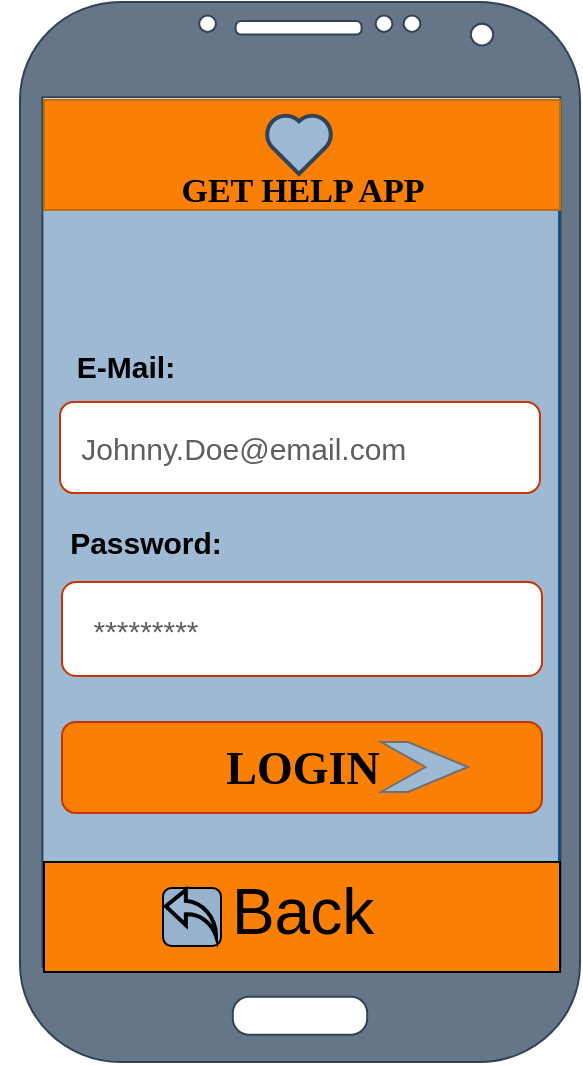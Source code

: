 <mxfile version="13.9.9" type="device"><diagram id="Rx59tYG7E4nGqYMNDY1r" name="Page-1"><mxGraphModel dx="1024" dy="592" grid="1" gridSize="10" guides="1" tooltips="1" connect="1" arrows="1" fold="1" page="1" pageScale="1" pageWidth="827" pageHeight="1169" math="0" shadow="0"><root><mxCell id="0"/><mxCell id="1" parent="0"/><mxCell id="_qZCISYOdAHJVIBeRrpl-12" value="" style="rounded=0;whiteSpace=wrap;html=1;strokeColor=#005AA8;fontSize=22;fillColor=#9DB9D4;" vertex="1" parent="1"><mxGeometry x="329.49" y="124" width="260" height="380" as="geometry"/></mxCell><mxCell id="ye8e_s_-hA4iLHegFZsn-71" value="" style="verticalLabelPosition=bottom;verticalAlign=top;html=1;shadow=0;dashed=0;strokeWidth=1;shape=mxgraph.android.phone2;strokeColor=#314354;fillColor=#647687;fontColor=#ffffff;" parent="1" vertex="1"><mxGeometry x="320" y="20" width="280" height="530" as="geometry"/></mxCell><mxCell id="ye8e_s_-hA4iLHegFZsn-126" value="" style="rounded=0;whiteSpace=wrap;html=1;strokeColor=#BD7000;fontColor=#ffffff;fillColor=#FA7F05;" parent="1" vertex="1"><mxGeometry x="332" y="69" width="258" height="55" as="geometry"/></mxCell><mxCell id="ye8e_s_-hA4iLHegFZsn-130" value="&lt;font face=&quot;Ariel&quot; size=&quot;1&quot;&gt;&lt;b style=&quot;font-size: 17px&quot;&gt;GET HELP APP&lt;/b&gt;&lt;/font&gt;" style="text;html=1;strokeColor=none;fillColor=none;align=center;verticalAlign=middle;whiteSpace=wrap;rounded=0;" parent="1" vertex="1"><mxGeometry x="383.5" y="106" width="155" height="18" as="geometry"/></mxCell><mxCell id="_qZCISYOdAHJVIBeRrpl-1" value="" style="html=1;verticalLabelPosition=bottom;align=center;labelBackgroundColor=#ffffff;verticalAlign=top;strokeWidth=2;shadow=0;dashed=0;shape=mxgraph.ios7.icons.heart;aspect=fixed;strokeColor=#314354;fontColor=#ffffff;fillColor=#9DB9D4;" vertex="1" parent="1"><mxGeometry x="442.68" y="76" width="33.62" height="30" as="geometry"/></mxCell><mxCell id="_qZCISYOdAHJVIBeRrpl-2" value="" style="rounded=0;whiteSpace=wrap;html=1;fillColor=#FA7F05;" vertex="1" parent="1"><mxGeometry x="332" y="450" width="258" height="55" as="geometry"/></mxCell><mxCell id="_qZCISYOdAHJVIBeRrpl-6" value="" style="rounded=1;whiteSpace=wrap;html=1;strokeColor=#C73500;fontColor=#ffffff;fillColor=#FFFFFF;" vertex="1" parent="1"><mxGeometry x="340" y="220" width="240" height="45.5" as="geometry"/></mxCell><mxCell id="_qZCISYOdAHJVIBeRrpl-8" value="E-Mail:" style="text;html=1;strokeColor=none;fillColor=none;align=center;verticalAlign=middle;whiteSpace=wrap;rounded=0;fontSize=15;fontStyle=1;aspect=fixed;" vertex="1" parent="1"><mxGeometry x="310" y="170" width="126" height="63" as="geometry"/></mxCell><mxCell id="_qZCISYOdAHJVIBeRrpl-10" value="Password:" style="text;html=1;strokeColor=none;fillColor=none;align=center;verticalAlign=middle;whiteSpace=wrap;rounded=0;fontSize=15;fontStyle=1;aspect=fixed;" vertex="1" parent="1"><mxGeometry x="320" y="258.5" width="126" height="63" as="geometry"/></mxCell><mxCell id="d49oiEoRpNb8Ziir8Qsg-13" value="" style="rounded=1;whiteSpace=wrap;html=1;strokeWidth=1;aspect=fixed;fillColor=#97B2CC;" parent="1" vertex="1"><mxGeometry x="391.5" y="463" width="29" height="29" as="geometry"/></mxCell><mxCell id="d49oiEoRpNb8Ziir8Qsg-21" value="&lt;font style=&quot;font-size: 32px&quot;&gt;Back&lt;/font&gt;" style="text;html=1;align=center;verticalAlign=middle;resizable=0;points=[];autosize=1;" parent="1" vertex="1"><mxGeometry x="415.5" y="459.5" width="90" height="30" as="geometry"/></mxCell><mxCell id="_qZCISYOdAHJVIBeRrpl-16" value="" style="rounded=1;whiteSpace=wrap;html=1;strokeColor=#C73500;fontColor=#ffffff;fillColor=#FFFFFF;" vertex="1" parent="1"><mxGeometry x="341" y="310" width="240" height="47" as="geometry"/></mxCell><mxCell id="_qZCISYOdAHJVIBeRrpl-19" value="&lt;font color=&quot;#5e5e5e&quot;&gt;Johnny.Doe@email.com&amp;nbsp;&lt;/font&gt;" style="text;html=1;strokeColor=none;fillColor=none;align=center;verticalAlign=middle;whiteSpace=wrap;rounded=0;fontSize=15;" vertex="1" parent="1"><mxGeometry x="414" y="232.75" width="40" height="20" as="geometry"/></mxCell><mxCell id="_qZCISYOdAHJVIBeRrpl-20" value="&lt;font color=&quot;#5e5e5e&quot;&gt;*********&lt;/font&gt;" style="text;html=1;strokeColor=none;fillColor=none;align=center;verticalAlign=middle;whiteSpace=wrap;rounded=0;fontSize=15;" vertex="1" parent="1"><mxGeometry x="363" y="323.5" width="40" height="20" as="geometry"/></mxCell><mxCell id="_qZCISYOdAHJVIBeRrpl-21" value="" style="rounded=1;whiteSpace=wrap;html=1;strokeColor=#C73500;fontColor=#ffffff;fillColor=#FA7F05;" vertex="1" parent="1"><mxGeometry x="341" y="380" width="240" height="45.5" as="geometry"/></mxCell><mxCell id="_qZCISYOdAHJVIBeRrpl-22" value="&lt;font face=&quot;Ariel&quot; size=&quot;1&quot;&gt;&lt;b style=&quot;font-size: 23px&quot;&gt;LOGIN&lt;/b&gt;&lt;/font&gt;" style="text;html=1;strokeColor=none;fillColor=none;align=center;verticalAlign=middle;whiteSpace=wrap;rounded=0;" vertex="1" parent="1"><mxGeometry x="383.5" y="393.75" width="155" height="18" as="geometry"/></mxCell><mxCell id="_qZCISYOdAHJVIBeRrpl-23" value="" style="html=1;shadow=0;dashed=0;align=center;verticalAlign=middle;shape=mxgraph.arrows2.arrow;dy=0;dx=30;notch=22.19;strokeColor=#707070;strokeWidth=1;gradientColor=none;fontSize=15;fillColor=#9DB9D4;aspect=fixed;" vertex="1" parent="1"><mxGeometry x="500.5" y="390" width="43.5" height="25" as="geometry"/></mxCell><mxCell id="_qZCISYOdAHJVIBeRrpl-26" value="" style="html=1;verticalLabelPosition=bottom;align=center;labelBackgroundColor=#ffffff;verticalAlign=top;strokeWidth=2;shadow=0;dashed=0;shape=mxgraph.ios7.icons.back;fillColor=#9DB9D4;gradientColor=none;fontSize=15;aspect=fixed;" vertex="1" parent="1"><mxGeometry x="392.88" y="464" width="25.14" height="23" as="geometry"/></mxCell></root></mxGraphModel></diagram></mxfile>